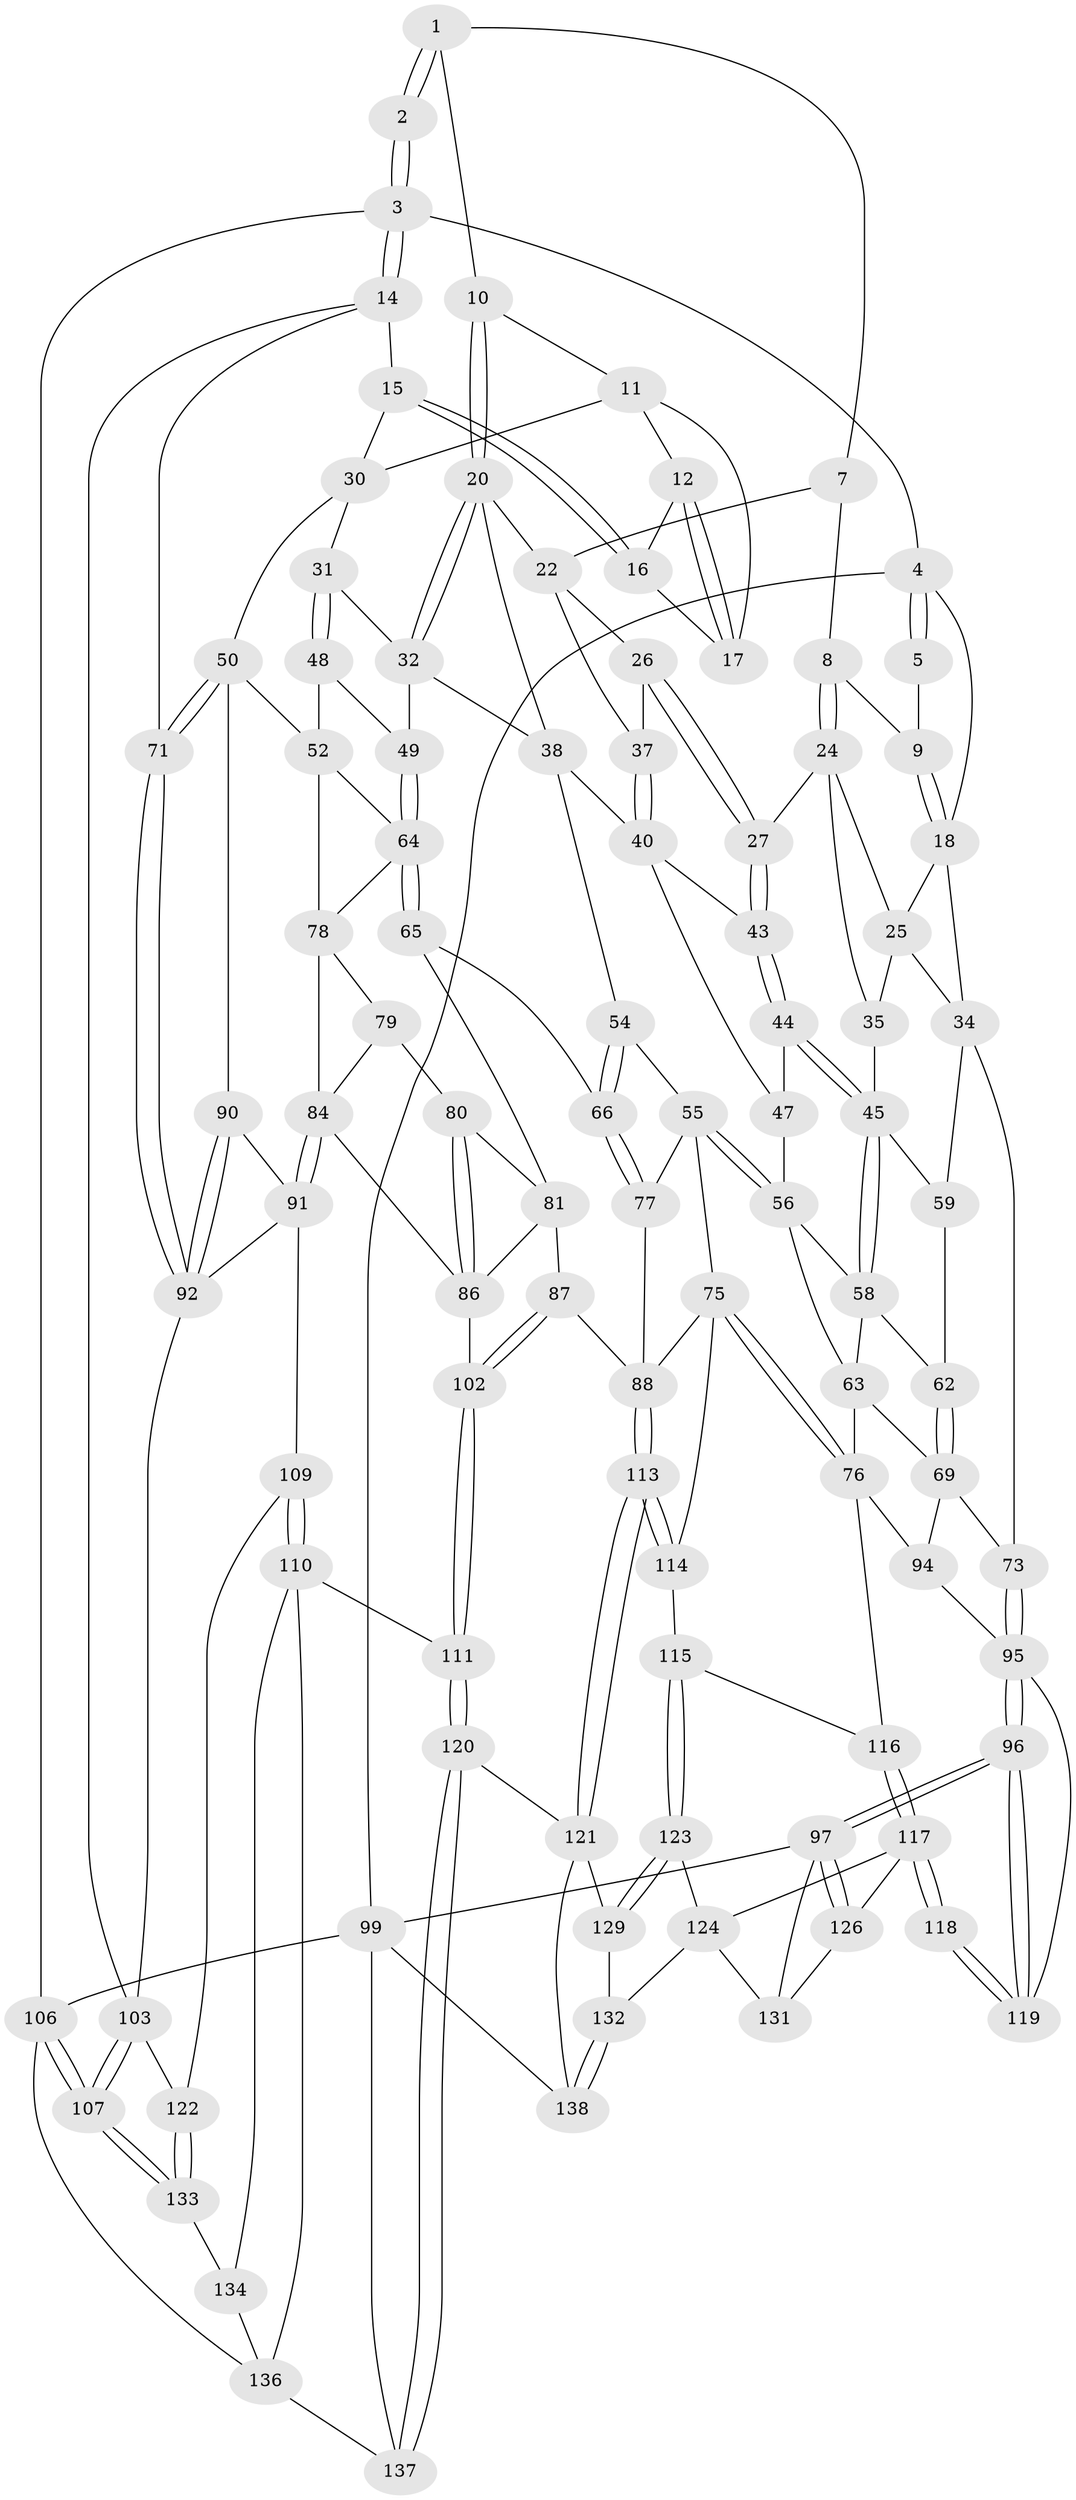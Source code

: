 // Generated by graph-tools (version 1.1) at 2025/24/03/03/25 07:24:39]
// undirected, 98 vertices, 219 edges
graph export_dot {
graph [start="1"]
  node [color=gray90,style=filled];
  1 [pos="+0.5556202254331443+0",super="+6"];
  2 [pos="+0.9900223735954836+0"];
  3 [pos="+1+0"];
  4 [pos="+0+0"];
  5 [pos="+0.16258869897524242+0"];
  7 [pos="+0.3605390351795565+0.0866867723038153"];
  8 [pos="+0.20474733893468025+0.03430774529236476"];
  9 [pos="+0.18394428653618558+0"];
  10 [pos="+0.5608460091926553+0.00863821504415625"];
  11 [pos="+0.7027456642747087+0.10991097125716219",super="+29"];
  12 [pos="+0.8083194248670502+0.03663486069790448",super="+13"];
  14 [pos="+1+0",super="+70"];
  15 [pos="+0.8836645529865241+0.1579025743411996"];
  16 [pos="+0.8808290349770345+0.15557268186642742"];
  17 [pos="+0.8217958517548181+0.1405525462553677"];
  18 [pos="+0+0.1123670324615679",super="+19"];
  20 [pos="+0.5389330830246607+0.15439763219159972",super="+21"];
  22 [pos="+0.3936040501355651+0.16556029887315046",super="+23"];
  24 [pos="+0.19435073780744913+0.1023345025658836",super="+28"];
  25 [pos="+0.05480289510715291+0.15478156482897432",super="+33"];
  26 [pos="+0.271069215178933+0.20123910792831232"];
  27 [pos="+0.25824996072805206+0.20745939788050072"];
  30 [pos="+0.7341480436866203+0.21077767430517244",super="+36"];
  31 [pos="+0.6742085293611991+0.24885038393180256"];
  32 [pos="+0.5808417552997602+0.1987872185303826",super="+41"];
  34 [pos="+0+0.28907219067855333",super="+60"];
  35 [pos="+0.09339377521869997+0.2703417391435354"];
  37 [pos="+0.3857537638564079+0.20359625752528968"];
  38 [pos="+0.43137222087787197+0.32343900771415834",super="+39"];
  40 [pos="+0.4019526910948474+0.3184495311437968",super="+42"];
  43 [pos="+0.25821324222129083+0.20982171199507868"];
  44 [pos="+0.1821097885901563+0.29120685967895554"];
  45 [pos="+0.1539795042921252+0.3034502867219239",super="+46"];
  47 [pos="+0.2616571345352393+0.32147173582301286"];
  48 [pos="+0.6731177435918986+0.25417036395949283"];
  49 [pos="+0.5654611196249714+0.3505166631617104"];
  50 [pos="+0.9420347018542008+0.37993904815215607",super="+51"];
  52 [pos="+0.8449886374906543+0.4155223351962824",super="+53"];
  54 [pos="+0.38060659128883617+0.3947478743946283"];
  55 [pos="+0.3793393651476471+0.3954423795930336",super="+74"];
  56 [pos="+0.3596445035917963+0.3938842686278326",super="+57"];
  58 [pos="+0.19644468654416453+0.36477754298597315",super="+61"];
  59 [pos="+0.07648556163407681+0.42083172256920715"];
  62 [pos="+0.11427526463090949+0.44382061602931894"];
  63 [pos="+0.2373246495527597+0.4336020921864506",super="+68"];
  64 [pos="+0.6009229321203641+0.42112425447103036",super="+67"];
  65 [pos="+0.5000969222703576+0.49296106011080193"];
  66 [pos="+0.49334856985118036+0.49102919001566797"];
  69 [pos="+0.16274207633123133+0.5193746860658256",super="+72"];
  71 [pos="+1+0.3855742263173937"];
  73 [pos="+0+0.5369046469637662"];
  75 [pos="+0.27330583181890755+0.6001548315289086",super="+100"];
  76 [pos="+0.27082172231873636+0.6004075531505738",super="+93"];
  77 [pos="+0.4139179081010969+0.5811220328910381"];
  78 [pos="+0.6590834465543515+0.46462432743952475",super="+83"];
  79 [pos="+0.6455981359431284+0.5031958659707251"];
  80 [pos="+0.6185986738586352+0.5366758447589627"];
  81 [pos="+0.5674581276416218+0.5730894507449689",super="+82"];
  84 [pos="+0.748833559827082+0.5966589453221175",super="+85"];
  86 [pos="+0.683644036159426+0.6083001805229431",super="+101"];
  87 [pos="+0.5316173097618366+0.6263417471590985"];
  88 [pos="+0.4571297857305679+0.6644516989333087",super="+89"];
  90 [pos="+0.862216690453061+0.5988243632237189"];
  91 [pos="+0.7688610594762499+0.6184527029175572",super="+108"];
  92 [pos="+0.9125838615213168+0.6544507664737177",super="+105"];
  94 [pos="+0.10341189369281038+0.6256946910188352"];
  95 [pos="+0+0.5639198629978918",super="+112"];
  96 [pos="+0+0.7745052334640274"];
  97 [pos="+0+0.8441033812647301",super="+98"];
  99 [pos="+0+1",super="+139"];
  102 [pos="+0.625907394042838+0.7177098405807912"];
  103 [pos="+1+0.9136848334107527",super="+104"];
  106 [pos="+1+1"];
  107 [pos="+1+1"];
  109 [pos="+0.7014839307434754+0.811507179045499"];
  110 [pos="+0.6555427895448563+0.8183609335429757",super="+135"];
  111 [pos="+0.6528841021340177+0.8174403201596906"];
  113 [pos="+0.4359997821434426+0.8270285323122446"];
  114 [pos="+0.3742734372197435+0.7936128839836253"];
  115 [pos="+0.2731045014321742+0.7834363363714603"];
  116 [pos="+0.20573696586987156+0.7315288217845823"];
  117 [pos="+0.14183797187479666+0.7659574439023847",super="+125"];
  118 [pos="+0.14132627156065927+0.7659131927863069"];
  119 [pos="+0.10976593762065118+0.7308706668202986"];
  120 [pos="+0.4692255434445+0.8595268439861052"];
  121 [pos="+0.4475098686140503+0.8473925678120185",super="+128"];
  122 [pos="+0.7159180377274225+0.8194860616078656"];
  123 [pos="+0.23199501680247273+0.8779780402297857"];
  124 [pos="+0.17811800129315594+0.8575353859783656",super="+130"];
  126 [pos="+0.13517121901549625+0.7701579140897664",super="+127"];
  129 [pos="+0.2414758989393891+0.893317415489008"];
  131 [pos="+0.004504072163543004+0.9534522399712928"];
  132 [pos="+0.1737839024231965+0.9448254021974837"];
  133 [pos="+0.8394440949043412+0.9282985390644305"];
  134 [pos="+0.7301907458397136+0.985492450859209"];
  136 [pos="+0.6142500211566092+1",super="+140"];
  137 [pos="+0.5141078005598633+1"];
  138 [pos="+0.25192481186282567+1"];
  1 -- 2;
  1 -- 2;
  1 -- 10;
  1 -- 7;
  2 -- 3;
  2 -- 3;
  3 -- 4;
  3 -- 14;
  3 -- 14;
  3 -- 106;
  4 -- 5;
  4 -- 5;
  4 -- 99;
  4 -- 18;
  5 -- 9;
  7 -- 8;
  7 -- 22;
  8 -- 9;
  8 -- 24;
  8 -- 24;
  9 -- 18;
  9 -- 18;
  10 -- 11;
  10 -- 20;
  10 -- 20;
  11 -- 12;
  11 -- 17;
  11 -- 30;
  12 -- 17;
  12 -- 17;
  12 -- 16;
  14 -- 15;
  14 -- 71;
  14 -- 103;
  15 -- 16;
  15 -- 16;
  15 -- 30;
  16 -- 17;
  18 -- 25;
  18 -- 34;
  20 -- 32;
  20 -- 32;
  20 -- 38;
  20 -- 22;
  22 -- 37;
  22 -- 26;
  24 -- 25;
  24 -- 35;
  24 -- 27;
  25 -- 34;
  25 -- 35;
  26 -- 27;
  26 -- 27;
  26 -- 37;
  27 -- 43;
  27 -- 43;
  30 -- 31;
  30 -- 50;
  31 -- 32;
  31 -- 48;
  31 -- 48;
  32 -- 49;
  32 -- 38;
  34 -- 73;
  34 -- 59;
  35 -- 45;
  37 -- 40;
  37 -- 40;
  38 -- 40;
  38 -- 54;
  40 -- 43;
  40 -- 47;
  43 -- 44;
  43 -- 44;
  44 -- 45;
  44 -- 45;
  44 -- 47;
  45 -- 58;
  45 -- 58;
  45 -- 59;
  47 -- 56;
  48 -- 49;
  48 -- 52;
  49 -- 64;
  49 -- 64;
  50 -- 71;
  50 -- 71;
  50 -- 52;
  50 -- 90;
  52 -- 78;
  52 -- 64;
  54 -- 55;
  54 -- 66;
  54 -- 66;
  55 -- 56;
  55 -- 56;
  55 -- 75;
  55 -- 77;
  56 -- 63;
  56 -- 58;
  58 -- 62;
  58 -- 63;
  59 -- 62;
  62 -- 69;
  62 -- 69;
  63 -- 76;
  63 -- 69;
  64 -- 65;
  64 -- 65;
  64 -- 78;
  65 -- 66;
  65 -- 81;
  66 -- 77;
  66 -- 77;
  69 -- 73;
  69 -- 94;
  71 -- 92;
  71 -- 92;
  73 -- 95;
  73 -- 95;
  75 -- 76;
  75 -- 76;
  75 -- 114;
  75 -- 88;
  76 -- 116;
  76 -- 94;
  77 -- 88;
  78 -- 79;
  78 -- 84;
  79 -- 80;
  79 -- 84;
  80 -- 81;
  80 -- 86;
  80 -- 86;
  81 -- 87;
  81 -- 86;
  84 -- 91;
  84 -- 91;
  84 -- 86;
  86 -- 102;
  87 -- 88;
  87 -- 102;
  87 -- 102;
  88 -- 113;
  88 -- 113;
  90 -- 91;
  90 -- 92;
  90 -- 92;
  91 -- 92;
  91 -- 109;
  92 -- 103;
  94 -- 95;
  95 -- 96;
  95 -- 96;
  95 -- 119;
  96 -- 97;
  96 -- 97;
  96 -- 119;
  96 -- 119;
  97 -- 126;
  97 -- 126;
  97 -- 99;
  97 -- 131;
  99 -- 106;
  99 -- 137;
  99 -- 138;
  102 -- 111;
  102 -- 111;
  103 -- 107;
  103 -- 107;
  103 -- 122;
  106 -- 107;
  106 -- 107;
  106 -- 136;
  107 -- 133;
  107 -- 133;
  109 -- 110;
  109 -- 110;
  109 -- 122;
  110 -- 111;
  110 -- 136;
  110 -- 134;
  111 -- 120;
  111 -- 120;
  113 -- 114;
  113 -- 114;
  113 -- 121;
  113 -- 121;
  114 -- 115;
  115 -- 116;
  115 -- 123;
  115 -- 123;
  116 -- 117;
  116 -- 117;
  117 -- 118;
  117 -- 118;
  117 -- 124;
  117 -- 126;
  118 -- 119;
  118 -- 119;
  120 -- 121;
  120 -- 137;
  120 -- 137;
  121 -- 129;
  121 -- 138;
  122 -- 133;
  122 -- 133;
  123 -- 124;
  123 -- 129;
  123 -- 129;
  124 -- 132;
  124 -- 131;
  126 -- 131;
  129 -- 132;
  132 -- 138;
  132 -- 138;
  133 -- 134;
  134 -- 136;
  136 -- 137;
}
